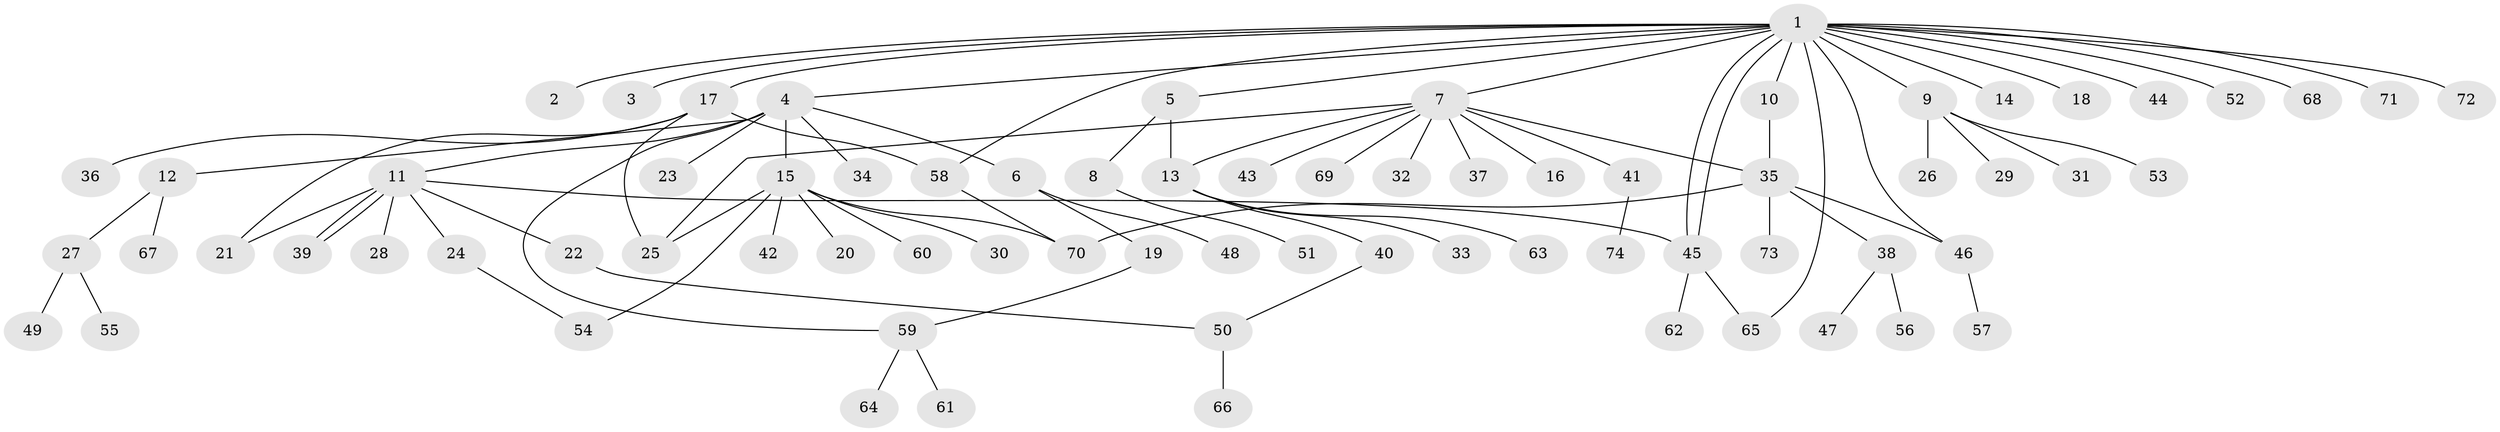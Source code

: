 // Generated by graph-tools (version 1.1) at 2025/14/03/09/25 04:14:31]
// undirected, 74 vertices, 89 edges
graph export_dot {
graph [start="1"]
  node [color=gray90,style=filled];
  1;
  2;
  3;
  4;
  5;
  6;
  7;
  8;
  9;
  10;
  11;
  12;
  13;
  14;
  15;
  16;
  17;
  18;
  19;
  20;
  21;
  22;
  23;
  24;
  25;
  26;
  27;
  28;
  29;
  30;
  31;
  32;
  33;
  34;
  35;
  36;
  37;
  38;
  39;
  40;
  41;
  42;
  43;
  44;
  45;
  46;
  47;
  48;
  49;
  50;
  51;
  52;
  53;
  54;
  55;
  56;
  57;
  58;
  59;
  60;
  61;
  62;
  63;
  64;
  65;
  66;
  67;
  68;
  69;
  70;
  71;
  72;
  73;
  74;
  1 -- 2;
  1 -- 3;
  1 -- 4;
  1 -- 5;
  1 -- 7;
  1 -- 9;
  1 -- 10;
  1 -- 14;
  1 -- 17;
  1 -- 18;
  1 -- 44;
  1 -- 45;
  1 -- 45;
  1 -- 46;
  1 -- 52;
  1 -- 58;
  1 -- 65;
  1 -- 68;
  1 -- 71;
  1 -- 72;
  4 -- 6;
  4 -- 11;
  4 -- 12;
  4 -- 15;
  4 -- 23;
  4 -- 34;
  4 -- 59;
  5 -- 8;
  5 -- 13;
  6 -- 19;
  6 -- 48;
  7 -- 13;
  7 -- 16;
  7 -- 25;
  7 -- 32;
  7 -- 35;
  7 -- 37;
  7 -- 41;
  7 -- 43;
  7 -- 69;
  8 -- 51;
  9 -- 26;
  9 -- 29;
  9 -- 31;
  9 -- 53;
  10 -- 35;
  11 -- 21;
  11 -- 22;
  11 -- 24;
  11 -- 28;
  11 -- 39;
  11 -- 39;
  11 -- 45;
  12 -- 27;
  12 -- 67;
  13 -- 33;
  13 -- 40;
  13 -- 63;
  15 -- 20;
  15 -- 25;
  15 -- 30;
  15 -- 42;
  15 -- 54;
  15 -- 60;
  15 -- 70;
  17 -- 21;
  17 -- 25;
  17 -- 36;
  17 -- 58;
  19 -- 59;
  22 -- 50;
  24 -- 54;
  27 -- 49;
  27 -- 55;
  35 -- 38;
  35 -- 46;
  35 -- 70;
  35 -- 73;
  38 -- 47;
  38 -- 56;
  40 -- 50;
  41 -- 74;
  45 -- 62;
  45 -- 65;
  46 -- 57;
  50 -- 66;
  58 -- 70;
  59 -- 61;
  59 -- 64;
}
